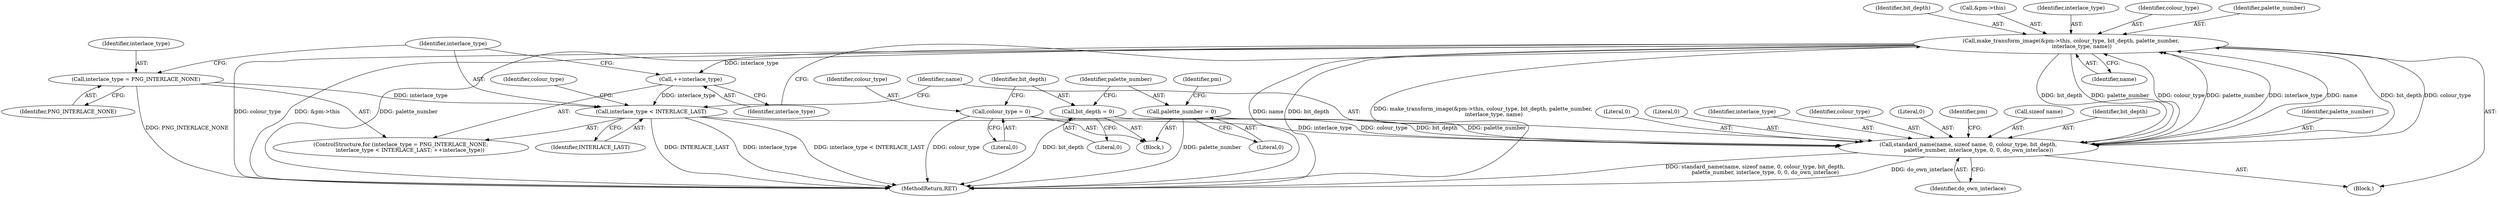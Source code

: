 digraph "0_Android_9d4853418ab2f754c2b63e091c29c5529b8b86ca_100@pointer" {
"1000166" [label="(Call,make_transform_image(&pm->this, colour_type, bit_depth, palette_number,\n             interlace_type, name))"];
"1000154" [label="(Call,standard_name(name, sizeof name, 0, colour_type, bit_depth,\n            palette_number, interlace_type, 0, 0, do_own_interlace))"];
"1000106" [label="(Call,colour_type = 0)"];
"1000166" [label="(Call,make_transform_image(&pm->this, colour_type, bit_depth, palette_number,\n             interlace_type, name))"];
"1000110" [label="(Call,bit_depth = 0)"];
"1000114" [label="(Call,palette_number = 0)"];
"1000147" [label="(Call,interlace_type < INTERLACE_LAST)"];
"1000150" [label="(Call,++interlace_type)"];
"1000144" [label="(Call,interlace_type = PNG_INTERLACE_NONE)"];
"1000146" [label="(Identifier,PNG_INTERLACE_NONE)"];
"1000145" [label="(Identifier,interlace_type)"];
"1000172" [label="(Identifier,bit_depth)"];
"1000165" [label="(Identifier,do_own_interlace)"];
"1000115" [label="(Identifier,palette_number)"];
"1000161" [label="(Identifier,palette_number)"];
"1000150" [label="(Call,++interlace_type)"];
"1000155" [label="(Identifier,name)"];
"1000175" [label="(Identifier,name)"];
"1000164" [label="(Literal,0)"];
"1000163" [label="(Literal,0)"];
"1000176" [label="(MethodReturn,RET)"];
"1000162" [label="(Identifier,interlace_type)"];
"1000144" [label="(Call,interlace_type = PNG_INTERLACE_NONE)"];
"1000143" [label="(ControlStructure,for (interlace_type = PNG_INTERLACE_NONE;\n           interlace_type < INTERLACE_LAST; ++interlace_type))"];
"1000166" [label="(Call,make_transform_image(&pm->this, colour_type, bit_depth, palette_number,\n             interlace_type, name))"];
"1000152" [label="(Block,)"];
"1000114" [label="(Call,palette_number = 0)"];
"1000147" [label="(Call,interlace_type < INTERLACE_LAST)"];
"1000116" [label="(Literal,0)"];
"1000134" [label="(Identifier,colour_type)"];
"1000167" [label="(Call,&pm->this)"];
"1000159" [label="(Identifier,colour_type)"];
"1000148" [label="(Identifier,interlace_type)"];
"1000111" [label="(Identifier,bit_depth)"];
"1000108" [label="(Literal,0)"];
"1000174" [label="(Identifier,interlace_type)"];
"1000158" [label="(Literal,0)"];
"1000112" [label="(Literal,0)"];
"1000106" [label="(Call,colour_type = 0)"];
"1000169" [label="(Identifier,pm)"];
"1000171" [label="(Identifier,colour_type)"];
"1000120" [label="(Identifier,pm)"];
"1000173" [label="(Identifier,palette_number)"];
"1000156" [label="(Call,sizeof name)"];
"1000149" [label="(Identifier,INTERLACE_LAST)"];
"1000151" [label="(Identifier,interlace_type)"];
"1000110" [label="(Call,bit_depth = 0)"];
"1000107" [label="(Identifier,colour_type)"];
"1000154" [label="(Call,standard_name(name, sizeof name, 0, colour_type, bit_depth,\n            palette_number, interlace_type, 0, 0, do_own_interlace))"];
"1000104" [label="(Block,)"];
"1000160" [label="(Identifier,bit_depth)"];
"1000166" -> "1000152"  [label="AST: "];
"1000166" -> "1000175"  [label="CFG: "];
"1000167" -> "1000166"  [label="AST: "];
"1000171" -> "1000166"  [label="AST: "];
"1000172" -> "1000166"  [label="AST: "];
"1000173" -> "1000166"  [label="AST: "];
"1000174" -> "1000166"  [label="AST: "];
"1000175" -> "1000166"  [label="AST: "];
"1000151" -> "1000166"  [label="CFG: "];
"1000166" -> "1000176"  [label="DDG: bit_depth"];
"1000166" -> "1000176"  [label="DDG: make_transform_image(&pm->this, colour_type, bit_depth, palette_number,\n             interlace_type, name)"];
"1000166" -> "1000176"  [label="DDG: colour_type"];
"1000166" -> "1000176"  [label="DDG: &pm->this"];
"1000166" -> "1000176"  [label="DDG: palette_number"];
"1000166" -> "1000176"  [label="DDG: name"];
"1000166" -> "1000150"  [label="DDG: interlace_type"];
"1000166" -> "1000154"  [label="DDG: colour_type"];
"1000166" -> "1000154"  [label="DDG: bit_depth"];
"1000166" -> "1000154"  [label="DDG: palette_number"];
"1000154" -> "1000166"  [label="DDG: colour_type"];
"1000154" -> "1000166"  [label="DDG: bit_depth"];
"1000154" -> "1000166"  [label="DDG: palette_number"];
"1000154" -> "1000166"  [label="DDG: interlace_type"];
"1000154" -> "1000166"  [label="DDG: name"];
"1000154" -> "1000152"  [label="AST: "];
"1000154" -> "1000165"  [label="CFG: "];
"1000155" -> "1000154"  [label="AST: "];
"1000156" -> "1000154"  [label="AST: "];
"1000158" -> "1000154"  [label="AST: "];
"1000159" -> "1000154"  [label="AST: "];
"1000160" -> "1000154"  [label="AST: "];
"1000161" -> "1000154"  [label="AST: "];
"1000162" -> "1000154"  [label="AST: "];
"1000163" -> "1000154"  [label="AST: "];
"1000164" -> "1000154"  [label="AST: "];
"1000165" -> "1000154"  [label="AST: "];
"1000169" -> "1000154"  [label="CFG: "];
"1000154" -> "1000176"  [label="DDG: standard_name(name, sizeof name, 0, colour_type, bit_depth,\n            palette_number, interlace_type, 0, 0, do_own_interlace)"];
"1000154" -> "1000176"  [label="DDG: do_own_interlace"];
"1000106" -> "1000154"  [label="DDG: colour_type"];
"1000110" -> "1000154"  [label="DDG: bit_depth"];
"1000114" -> "1000154"  [label="DDG: palette_number"];
"1000147" -> "1000154"  [label="DDG: interlace_type"];
"1000106" -> "1000104"  [label="AST: "];
"1000106" -> "1000108"  [label="CFG: "];
"1000107" -> "1000106"  [label="AST: "];
"1000108" -> "1000106"  [label="AST: "];
"1000111" -> "1000106"  [label="CFG: "];
"1000106" -> "1000176"  [label="DDG: colour_type"];
"1000110" -> "1000104"  [label="AST: "];
"1000110" -> "1000112"  [label="CFG: "];
"1000111" -> "1000110"  [label="AST: "];
"1000112" -> "1000110"  [label="AST: "];
"1000115" -> "1000110"  [label="CFG: "];
"1000110" -> "1000176"  [label="DDG: bit_depth"];
"1000114" -> "1000104"  [label="AST: "];
"1000114" -> "1000116"  [label="CFG: "];
"1000115" -> "1000114"  [label="AST: "];
"1000116" -> "1000114"  [label="AST: "];
"1000120" -> "1000114"  [label="CFG: "];
"1000114" -> "1000176"  [label="DDG: palette_number"];
"1000147" -> "1000143"  [label="AST: "];
"1000147" -> "1000149"  [label="CFG: "];
"1000148" -> "1000147"  [label="AST: "];
"1000149" -> "1000147"  [label="AST: "];
"1000134" -> "1000147"  [label="CFG: "];
"1000155" -> "1000147"  [label="CFG: "];
"1000147" -> "1000176"  [label="DDG: INTERLACE_LAST"];
"1000147" -> "1000176"  [label="DDG: interlace_type"];
"1000147" -> "1000176"  [label="DDG: interlace_type < INTERLACE_LAST"];
"1000150" -> "1000147"  [label="DDG: interlace_type"];
"1000144" -> "1000147"  [label="DDG: interlace_type"];
"1000150" -> "1000143"  [label="AST: "];
"1000150" -> "1000151"  [label="CFG: "];
"1000151" -> "1000150"  [label="AST: "];
"1000148" -> "1000150"  [label="CFG: "];
"1000144" -> "1000143"  [label="AST: "];
"1000144" -> "1000146"  [label="CFG: "];
"1000145" -> "1000144"  [label="AST: "];
"1000146" -> "1000144"  [label="AST: "];
"1000148" -> "1000144"  [label="CFG: "];
"1000144" -> "1000176"  [label="DDG: PNG_INTERLACE_NONE"];
}
